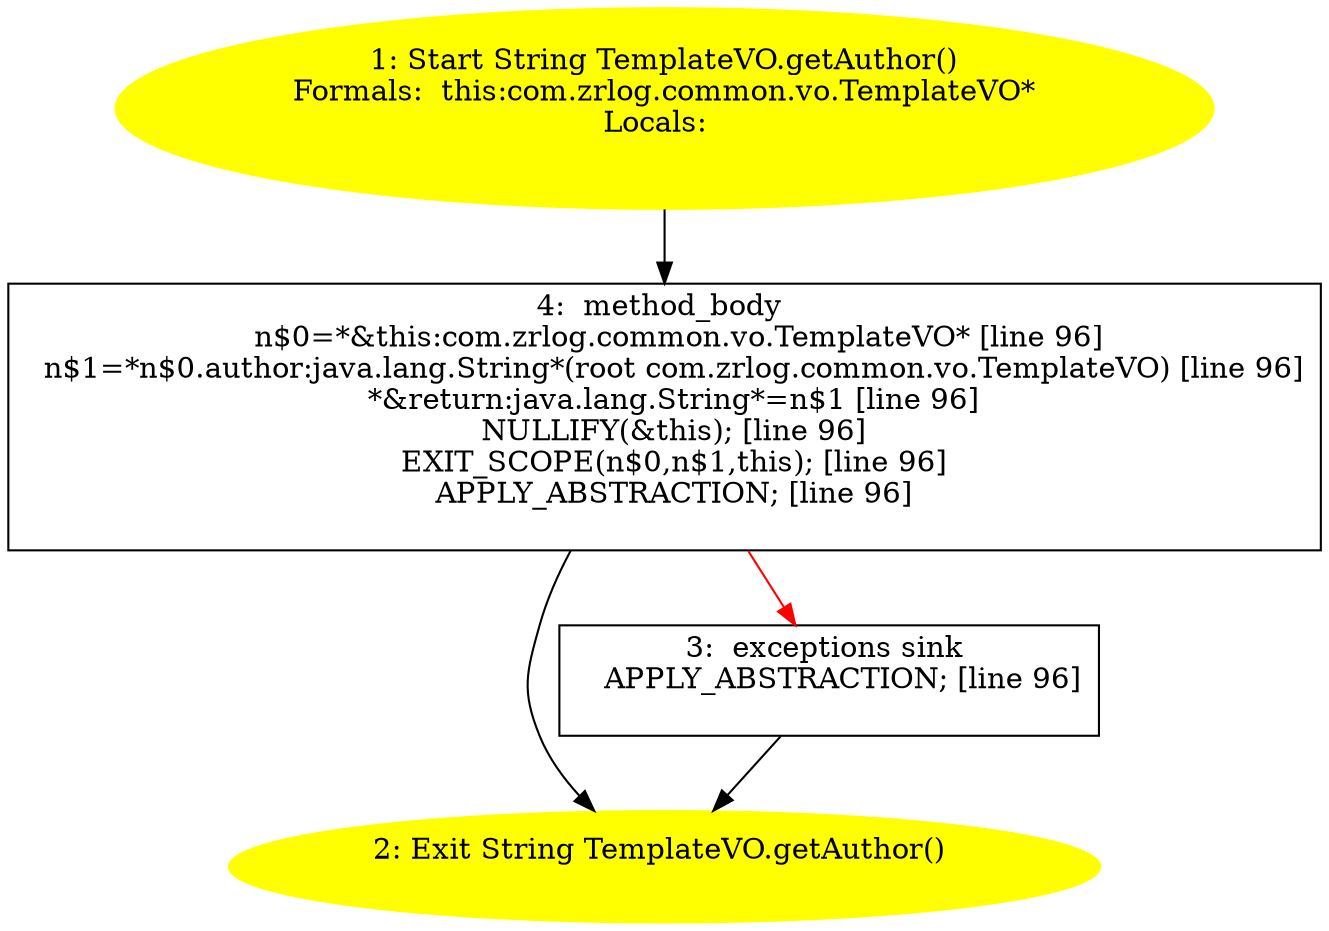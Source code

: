 /* @generated */
digraph cfg {
"com.zrlog.common.vo.TemplateVO.getAuthor():java.lang.String.284ac2e93d14daba059a94240b2750c7_1" [label="1: Start String TemplateVO.getAuthor()\nFormals:  this:com.zrlog.common.vo.TemplateVO*\nLocals:  \n  " color=yellow style=filled]
	

	 "com.zrlog.common.vo.TemplateVO.getAuthor():java.lang.String.284ac2e93d14daba059a94240b2750c7_1" -> "com.zrlog.common.vo.TemplateVO.getAuthor():java.lang.String.284ac2e93d14daba059a94240b2750c7_4" ;
"com.zrlog.common.vo.TemplateVO.getAuthor():java.lang.String.284ac2e93d14daba059a94240b2750c7_2" [label="2: Exit String TemplateVO.getAuthor() \n  " color=yellow style=filled]
	

"com.zrlog.common.vo.TemplateVO.getAuthor():java.lang.String.284ac2e93d14daba059a94240b2750c7_3" [label="3:  exceptions sink \n   APPLY_ABSTRACTION; [line 96]\n " shape="box"]
	

	 "com.zrlog.common.vo.TemplateVO.getAuthor():java.lang.String.284ac2e93d14daba059a94240b2750c7_3" -> "com.zrlog.common.vo.TemplateVO.getAuthor():java.lang.String.284ac2e93d14daba059a94240b2750c7_2" ;
"com.zrlog.common.vo.TemplateVO.getAuthor():java.lang.String.284ac2e93d14daba059a94240b2750c7_4" [label="4:  method_body \n   n$0=*&this:com.zrlog.common.vo.TemplateVO* [line 96]\n  n$1=*n$0.author:java.lang.String*(root com.zrlog.common.vo.TemplateVO) [line 96]\n  *&return:java.lang.String*=n$1 [line 96]\n  NULLIFY(&this); [line 96]\n  EXIT_SCOPE(n$0,n$1,this); [line 96]\n  APPLY_ABSTRACTION; [line 96]\n " shape="box"]
	

	 "com.zrlog.common.vo.TemplateVO.getAuthor():java.lang.String.284ac2e93d14daba059a94240b2750c7_4" -> "com.zrlog.common.vo.TemplateVO.getAuthor():java.lang.String.284ac2e93d14daba059a94240b2750c7_2" ;
	 "com.zrlog.common.vo.TemplateVO.getAuthor():java.lang.String.284ac2e93d14daba059a94240b2750c7_4" -> "com.zrlog.common.vo.TemplateVO.getAuthor():java.lang.String.284ac2e93d14daba059a94240b2750c7_3" [color="red" ];
}
